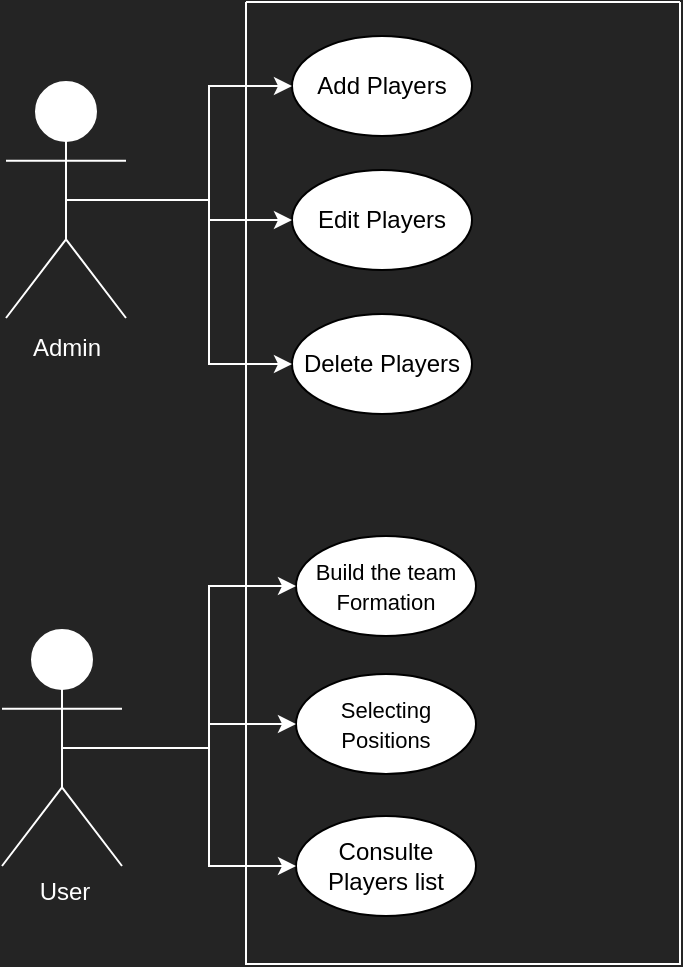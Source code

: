 <mxfile version="25.0.3">
  <diagram name="Page-1" id="Ch-VVp2mB-vNG48te4Ua">
    <mxGraphModel dx="1593" dy="820" grid="0" gridSize="10" guides="1" tooltips="1" connect="1" arrows="1" fold="1" page="1" pageScale="1" pageWidth="850" pageHeight="1100" background="#242424" math="0" shadow="0">
      <root>
        <mxCell id="0" />
        <mxCell id="1" parent="0" />
        <mxCell id="Bvq2-MIhNNYNFXGWVmf5-2" value="" style="swimlane;startSize=0;labelBackgroundColor=none;strokeColor=#FFFFFF;" vertex="1" parent="1">
          <mxGeometry x="367" y="164" width="217" height="481" as="geometry" />
        </mxCell>
        <mxCell id="Bvq2-MIhNNYNFXGWVmf5-5" value="Add Players" style="ellipse;whiteSpace=wrap;html=1;labelBackgroundColor=none;" vertex="1" parent="Bvq2-MIhNNYNFXGWVmf5-2">
          <mxGeometry x="23" y="17" width="90" height="50" as="geometry" />
        </mxCell>
        <mxCell id="Bvq2-MIhNNYNFXGWVmf5-21" value="Edit Players" style="ellipse;whiteSpace=wrap;html=1;labelBackgroundColor=none;" vertex="1" parent="Bvq2-MIhNNYNFXGWVmf5-2">
          <mxGeometry x="23" y="84" width="90" height="50" as="geometry" />
        </mxCell>
        <mxCell id="Bvq2-MIhNNYNFXGWVmf5-22" value="Delete Players" style="ellipse;whiteSpace=wrap;html=1;labelBackgroundColor=none;" vertex="1" parent="Bvq2-MIhNNYNFXGWVmf5-2">
          <mxGeometry x="23" y="156" width="90" height="50" as="geometry" />
        </mxCell>
        <mxCell id="Bvq2-MIhNNYNFXGWVmf5-27" value="&lt;font style=&quot;font-size: 11px;&quot;&gt;Build the team&lt;/font&gt;&lt;div&gt;&lt;font style=&quot;font-size: 11px;&quot;&gt;Formation&lt;/font&gt;&lt;/div&gt;" style="ellipse;whiteSpace=wrap;html=1;labelBackgroundColor=none;" vertex="1" parent="Bvq2-MIhNNYNFXGWVmf5-2">
          <mxGeometry x="25" y="267" width="90" height="50" as="geometry" />
        </mxCell>
        <mxCell id="Bvq2-MIhNNYNFXGWVmf5-29" value="&lt;span style=&quot;font-size: 11px;&quot;&gt;Selecting&lt;/span&gt;&lt;div&gt;&lt;span style=&quot;font-size: 11px;&quot;&gt;Positions&lt;/span&gt;&lt;/div&gt;" style="ellipse;whiteSpace=wrap;html=1;labelBackgroundColor=none;" vertex="1" parent="Bvq2-MIhNNYNFXGWVmf5-2">
          <mxGeometry x="25" y="336" width="90" height="50" as="geometry" />
        </mxCell>
        <mxCell id="Bvq2-MIhNNYNFXGWVmf5-31" value="Consulte&lt;div&gt;Players list&lt;/div&gt;" style="ellipse;whiteSpace=wrap;html=1;labelBackgroundColor=none;" vertex="1" parent="Bvq2-MIhNNYNFXGWVmf5-2">
          <mxGeometry x="25" y="407" width="90" height="50" as="geometry" />
        </mxCell>
        <mxCell id="Bvq2-MIhNNYNFXGWVmf5-16" value="User" style="text;html=1;align=center;verticalAlign=middle;resizable=0;points=[];autosize=1;labelBackgroundColor=none;fillColor=none;fontColor=#FFFFFF;" vertex="1" parent="1">
          <mxGeometry x="254" y="596" width="43" height="26" as="geometry" />
        </mxCell>
        <mxCell id="Bvq2-MIhNNYNFXGWVmf5-23" style="edgeStyle=orthogonalEdgeStyle;rounded=0;orthogonalLoop=1;jettySize=auto;html=1;exitX=0.5;exitY=0.5;exitDx=0;exitDy=0;exitPerimeter=0;fontColor=#FFFFFF;labelBorderColor=#FFFFFF;strokeColor=#FCFCFC;" edge="1" parent="1" source="Bvq2-MIhNNYNFXGWVmf5-18" target="Bvq2-MIhNNYNFXGWVmf5-5">
          <mxGeometry relative="1" as="geometry" />
        </mxCell>
        <mxCell id="Bvq2-MIhNNYNFXGWVmf5-24" style="edgeStyle=orthogonalEdgeStyle;rounded=0;orthogonalLoop=1;jettySize=auto;html=1;exitX=0.5;exitY=0.5;exitDx=0;exitDy=0;exitPerimeter=0;entryX=0;entryY=0.5;entryDx=0;entryDy=0;strokeColor=#FFFFFF;" edge="1" parent="1" source="Bvq2-MIhNNYNFXGWVmf5-18" target="Bvq2-MIhNNYNFXGWVmf5-21">
          <mxGeometry relative="1" as="geometry" />
        </mxCell>
        <mxCell id="Bvq2-MIhNNYNFXGWVmf5-25" style="edgeStyle=orthogonalEdgeStyle;rounded=0;orthogonalLoop=1;jettySize=auto;html=1;exitX=0.5;exitY=0.5;exitDx=0;exitDy=0;exitPerimeter=0;strokeColor=#FFFFFF;" edge="1" parent="1" source="Bvq2-MIhNNYNFXGWVmf5-18" target="Bvq2-MIhNNYNFXGWVmf5-22">
          <mxGeometry relative="1" as="geometry" />
        </mxCell>
        <mxCell id="Bvq2-MIhNNYNFXGWVmf5-18" value="Actor" style="shape=umlActor;verticalLabelPosition=bottom;verticalAlign=top;html=1;fillColor=#FFFFFF;fontColor=none;strokeColor=#FFFFFF;noLabel=1;" vertex="1" parent="1">
          <mxGeometry x="247" y="204" width="60" height="118" as="geometry" />
        </mxCell>
        <mxCell id="Bvq2-MIhNNYNFXGWVmf5-19" value="Admin" style="text;html=1;align=center;verticalAlign=middle;resizable=0;points=[];autosize=1;labelBackgroundColor=none;fillColor=none;fontColor=#FFFFFF;" vertex="1" parent="1">
          <mxGeometry x="247" y="322" width="60" height="30" as="geometry" />
        </mxCell>
        <mxCell id="Bvq2-MIhNNYNFXGWVmf5-28" style="edgeStyle=orthogonalEdgeStyle;rounded=0;orthogonalLoop=1;jettySize=auto;html=1;exitX=0.5;exitY=0.5;exitDx=0;exitDy=0;exitPerimeter=0;entryX=0;entryY=0.5;entryDx=0;entryDy=0;strokeColor=#FFFFFF;" edge="1" parent="1" source="Bvq2-MIhNNYNFXGWVmf5-20" target="Bvq2-MIhNNYNFXGWVmf5-27">
          <mxGeometry relative="1" as="geometry" />
        </mxCell>
        <mxCell id="Bvq2-MIhNNYNFXGWVmf5-47" style="edgeStyle=orthogonalEdgeStyle;rounded=0;orthogonalLoop=1;jettySize=auto;html=1;exitX=0.5;exitY=0.5;exitDx=0;exitDy=0;exitPerimeter=0;entryX=0;entryY=0.5;entryDx=0;entryDy=0;strokeColor=#FFFFFF;" edge="1" parent="1" source="Bvq2-MIhNNYNFXGWVmf5-20" target="Bvq2-MIhNNYNFXGWVmf5-29">
          <mxGeometry relative="1" as="geometry" />
        </mxCell>
        <mxCell id="Bvq2-MIhNNYNFXGWVmf5-48" style="edgeStyle=orthogonalEdgeStyle;rounded=0;orthogonalLoop=1;jettySize=auto;html=1;exitX=0.5;exitY=0.5;exitDx=0;exitDy=0;exitPerimeter=0;strokeColor=#FFFFFF;" edge="1" parent="1" source="Bvq2-MIhNNYNFXGWVmf5-20" target="Bvq2-MIhNNYNFXGWVmf5-31">
          <mxGeometry relative="1" as="geometry" />
        </mxCell>
        <mxCell id="Bvq2-MIhNNYNFXGWVmf5-20" value="Actor" style="shape=umlActor;verticalLabelPosition=bottom;verticalAlign=top;html=1;fillColor=#FFFFFF;fontColor=none;strokeColor=#FFFFFF;noLabel=1;" vertex="1" parent="1">
          <mxGeometry x="245" y="478" width="60" height="118" as="geometry" />
        </mxCell>
      </root>
    </mxGraphModel>
  </diagram>
</mxfile>
